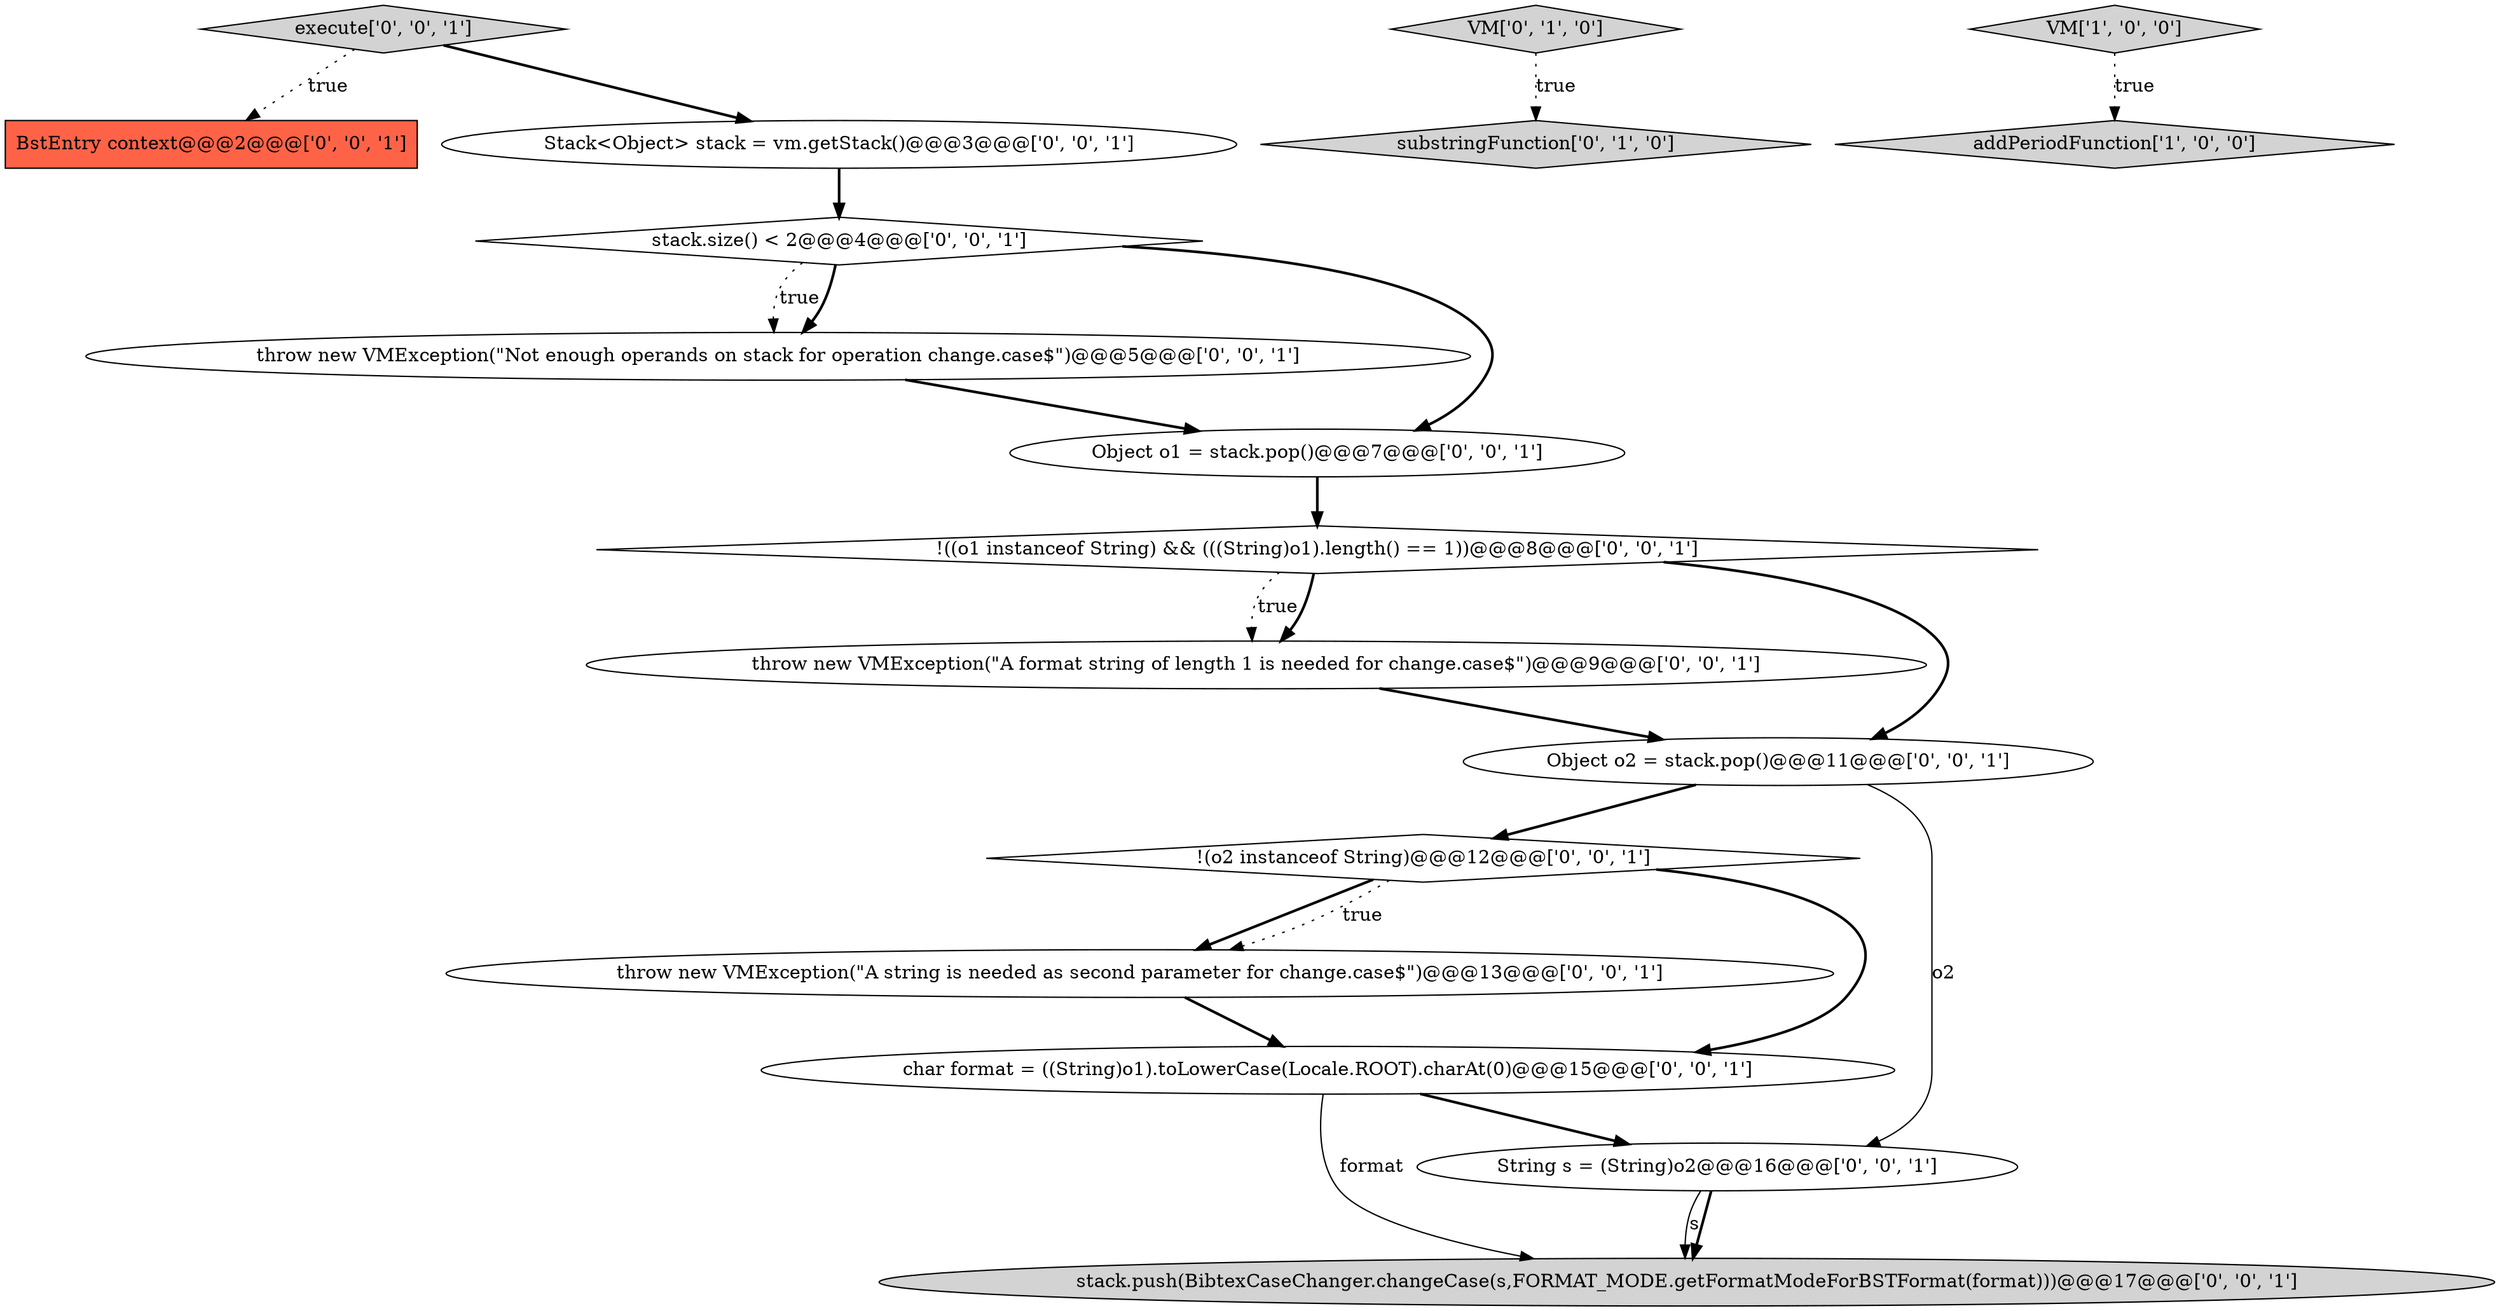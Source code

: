digraph {
6 [style = filled, label = "execute['0', '0', '1']", fillcolor = lightgray, shape = diamond image = "AAA0AAABBB3BBB"];
7 [style = filled, label = "throw new VMException(\"Not enough operands on stack for operation change.case$\")@@@5@@@['0', '0', '1']", fillcolor = white, shape = ellipse image = "AAA0AAABBB3BBB"];
8 [style = filled, label = "!((o1 instanceof String) && (((String)o1).length() == 1))@@@8@@@['0', '0', '1']", fillcolor = white, shape = diamond image = "AAA0AAABBB3BBB"];
14 [style = filled, label = "!(o2 instanceof String)@@@12@@@['0', '0', '1']", fillcolor = white, shape = diamond image = "AAA0AAABBB3BBB"];
16 [style = filled, label = "stack.size() < 2@@@4@@@['0', '0', '1']", fillcolor = white, shape = diamond image = "AAA0AAABBB3BBB"];
17 [style = filled, label = "BstEntry context@@@2@@@['0', '0', '1']", fillcolor = tomato, shape = box image = "AAA0AAABBB3BBB"];
2 [style = filled, label = "substringFunction['0', '1', '0']", fillcolor = lightgray, shape = diamond image = "AAA0AAABBB2BBB"];
13 [style = filled, label = "String s = (String)o2@@@16@@@['0', '0', '1']", fillcolor = white, shape = ellipse image = "AAA0AAABBB3BBB"];
1 [style = filled, label = "VM['1', '0', '0']", fillcolor = lightgray, shape = diamond image = "AAA0AAABBB1BBB"];
12 [style = filled, label = "char format = ((String)o1).toLowerCase(Locale.ROOT).charAt(0)@@@15@@@['0', '0', '1']", fillcolor = white, shape = ellipse image = "AAA0AAABBB3BBB"];
3 [style = filled, label = "VM['0', '1', '0']", fillcolor = lightgray, shape = diamond image = "AAA0AAABBB2BBB"];
0 [style = filled, label = "addPeriodFunction['1', '0', '0']", fillcolor = lightgray, shape = diamond image = "AAA0AAABBB1BBB"];
4 [style = filled, label = "Object o1 = stack.pop()@@@7@@@['0', '0', '1']", fillcolor = white, shape = ellipse image = "AAA0AAABBB3BBB"];
11 [style = filled, label = "throw new VMException(\"A format string of length 1 is needed for change.case$\")@@@9@@@['0', '0', '1']", fillcolor = white, shape = ellipse image = "AAA0AAABBB3BBB"];
15 [style = filled, label = "Stack<Object> stack = vm.getStack()@@@3@@@['0', '0', '1']", fillcolor = white, shape = ellipse image = "AAA0AAABBB3BBB"];
9 [style = filled, label = "stack.push(BibtexCaseChanger.changeCase(s,FORMAT_MODE.getFormatModeForBSTFormat(format)))@@@17@@@['0', '0', '1']", fillcolor = lightgray, shape = ellipse image = "AAA0AAABBB3BBB"];
5 [style = filled, label = "throw new VMException(\"A string is needed as second parameter for change.case$\")@@@13@@@['0', '0', '1']", fillcolor = white, shape = ellipse image = "AAA0AAABBB3BBB"];
10 [style = filled, label = "Object o2 = stack.pop()@@@11@@@['0', '0', '1']", fillcolor = white, shape = ellipse image = "AAA0AAABBB3BBB"];
14->5 [style = bold, label=""];
8->11 [style = dotted, label="true"];
16->4 [style = bold, label=""];
14->5 [style = dotted, label="true"];
6->15 [style = bold, label=""];
1->0 [style = dotted, label="true"];
10->13 [style = solid, label="o2"];
14->12 [style = bold, label=""];
4->8 [style = bold, label=""];
16->7 [style = dotted, label="true"];
6->17 [style = dotted, label="true"];
12->13 [style = bold, label=""];
8->11 [style = bold, label=""];
11->10 [style = bold, label=""];
12->9 [style = solid, label="format"];
7->4 [style = bold, label=""];
3->2 [style = dotted, label="true"];
15->16 [style = bold, label=""];
16->7 [style = bold, label=""];
5->12 [style = bold, label=""];
13->9 [style = bold, label=""];
10->14 [style = bold, label=""];
8->10 [style = bold, label=""];
13->9 [style = solid, label="s"];
}
